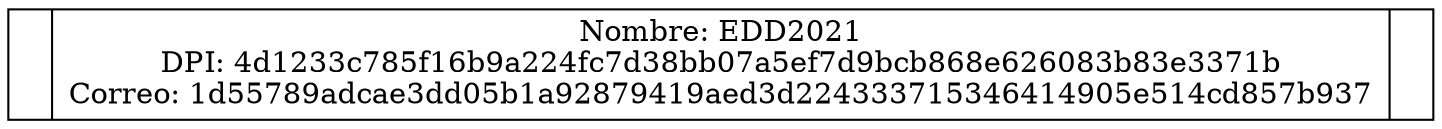 digraph G{
node[shape=record]
node0xc0000c2e10[label="<f0>|<f1>Nombre: EDD2021\nDPI: 4d1233c785f16b9a224fc7d38bb07a5ef7d9bcb868e626083b83e3371b\nCorreo: 1d55789adcae3dd05b1a92879419aed3d224333715346414905e514cd857b937|<f2>"]
}